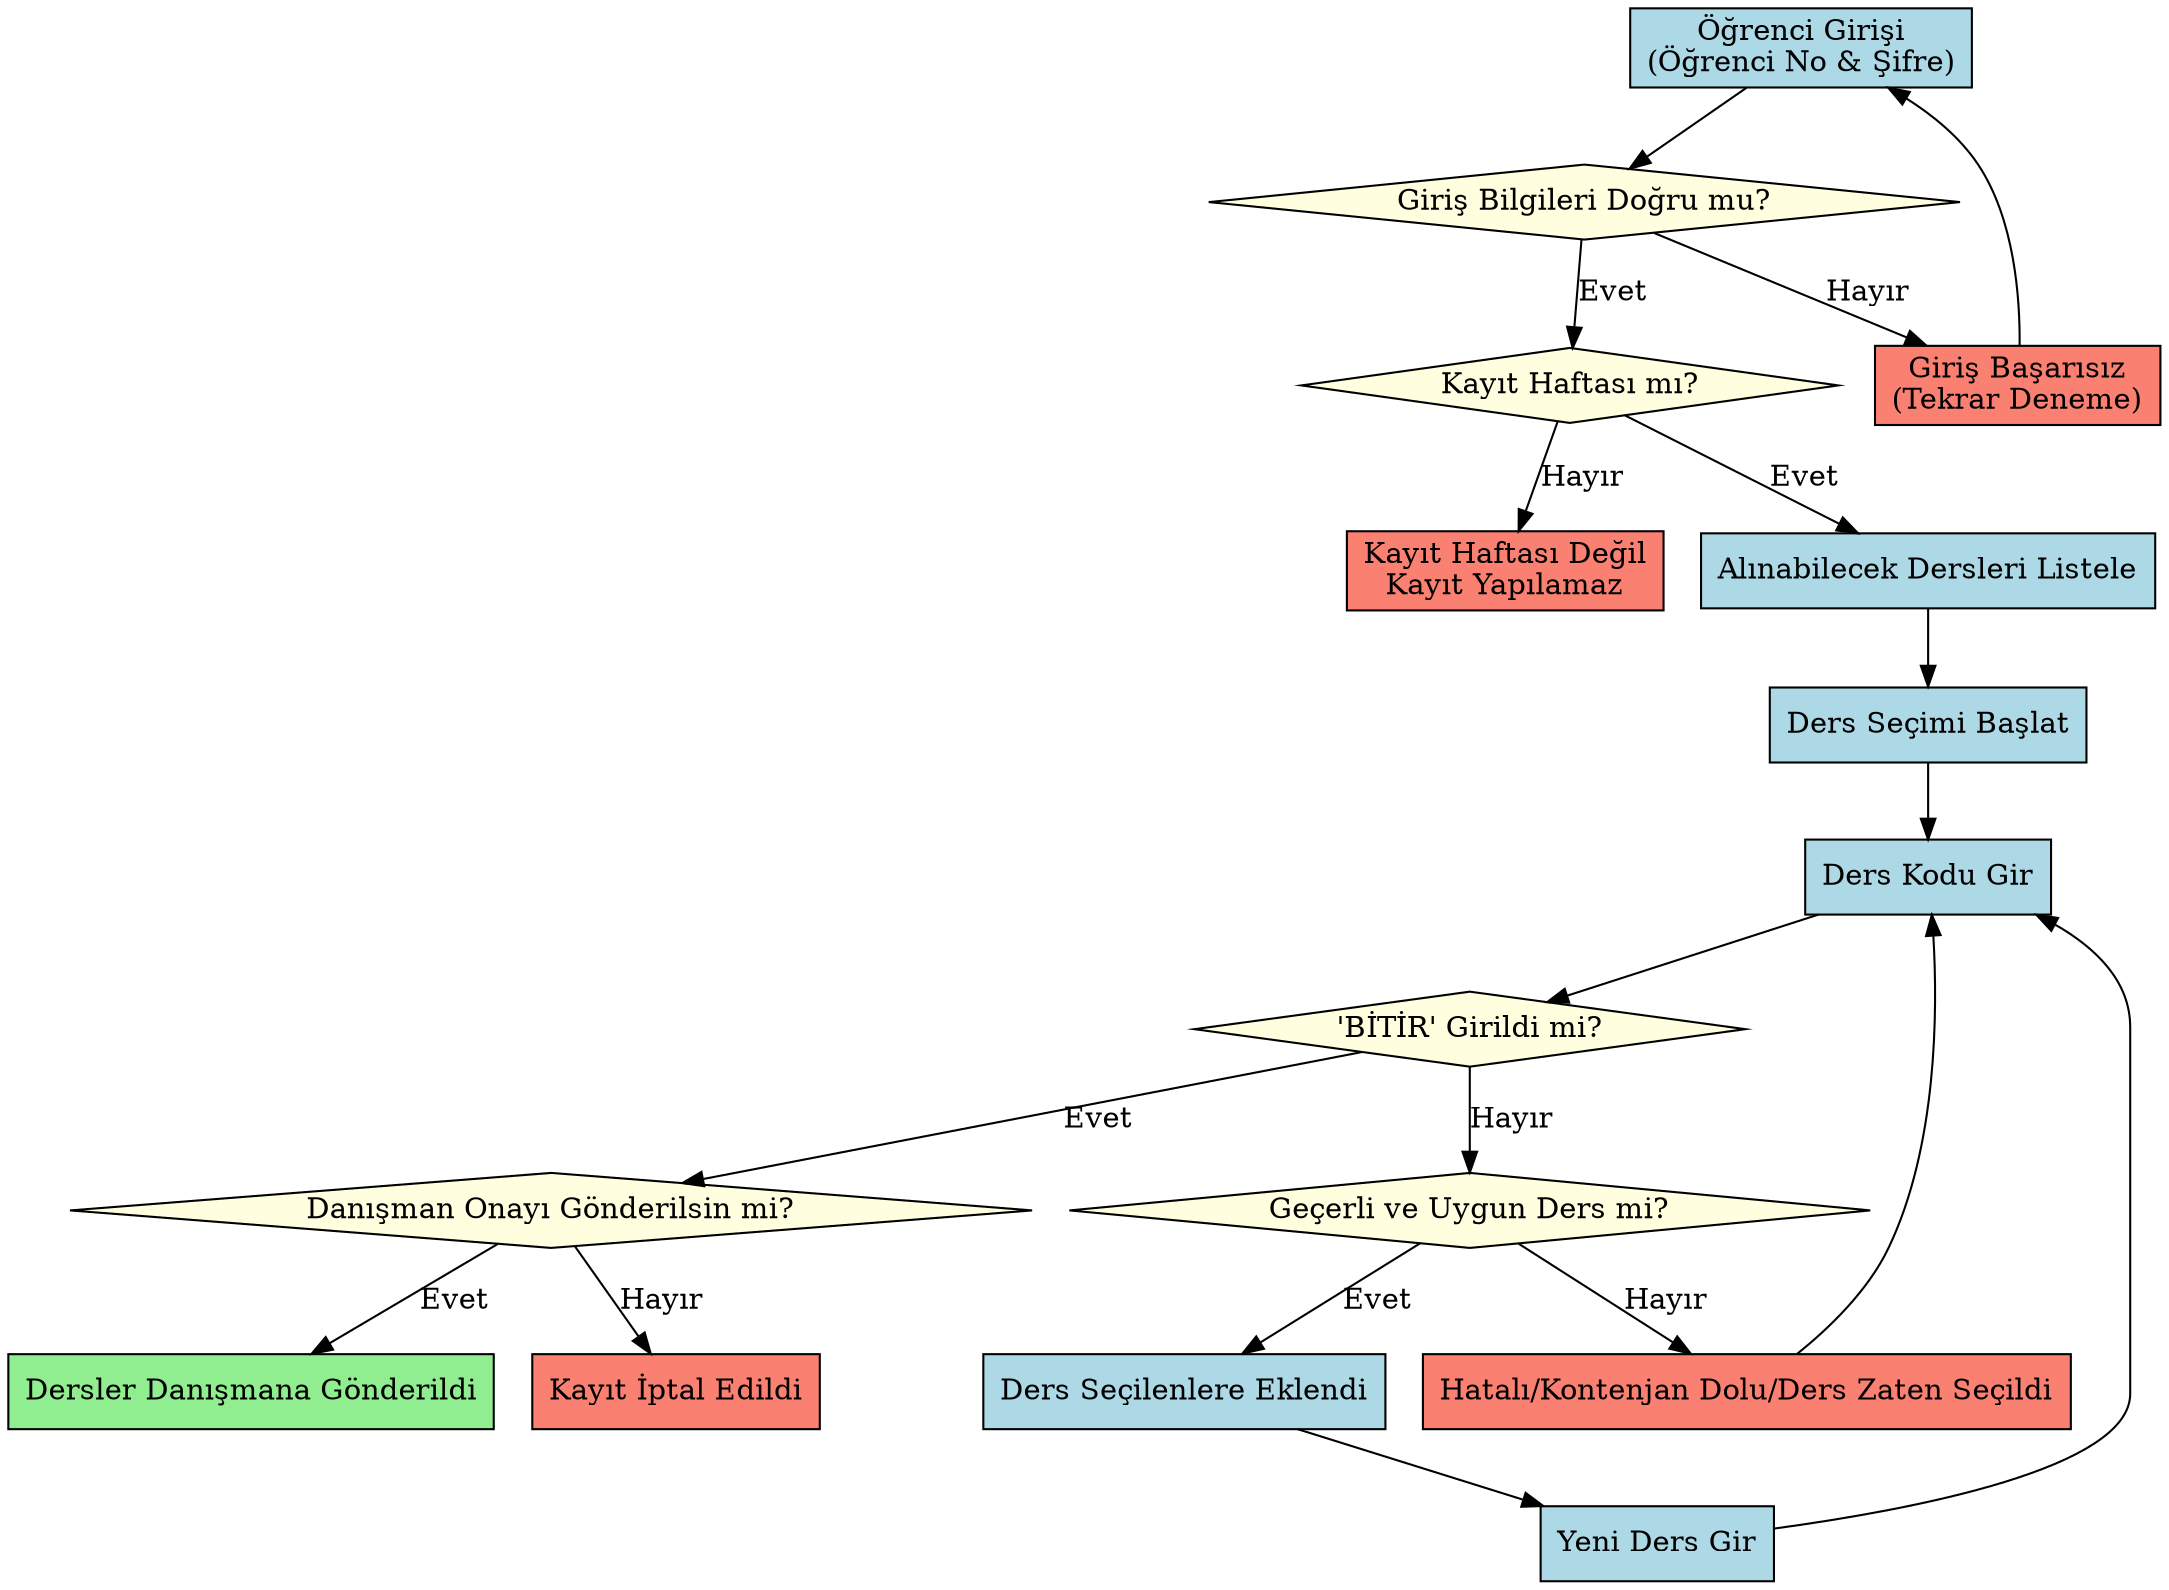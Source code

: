 digraph DersKaydi {
    rankdir=TB;
    node [shape=box, style=filled, fillcolor=lightblue];

    Giris [label="Öğrenci Girişi\n(Öğrenci No & Şifre)"];
    GirisKontrol [label="Giriş Bilgileri Doğru mu?", shape=diamond, fillcolor=lightyellow];
    HataGiris [label="Giriş Başarısız\n(Tekrar Deneme)", fillcolor=salmon];

    KayitKontrol [label="Kayıt Haftası mı?", shape=diamond, fillcolor=lightyellow];
    KayitDegil [label="Kayıt Haftası Değil\nKayıt Yapılamaz", fillcolor=salmon];

    DersListele [label="Alınabilecek Dersleri Listele"];
    DersSecimi [label="Ders Seçimi Başlat"];
    DersGirdisi [label="Ders Kodu Gir"];
    DersKontrol [label="Geçerli ve Uygun Ders mi?", shape=diamond, fillcolor=lightyellow];
    DersEkle [label="Ders Seçilenlere Eklendi"];
    DersSecimiBitir [label="'BİTİR' Girildi mi?", shape=diamond, fillcolor=lightyellow];
    DersSecTekrar [label="Yeni Ders Gir", fillcolor=lightblue];
    HataliDers [label="Hatalı/Kontenjan Dolu/Ders Zaten Seçildi", fillcolor=salmon];

    DanismanOnay [label="Danışman Onayı Gönderilsin mi?", shape=diamond, fillcolor=lightyellow];
    Onaylandi [label="Dersler Danışmana Gönderildi", fillcolor=lightgreen];
    Iptal [label="Kayıt İptal Edildi", fillcolor=salmon];

    // Bağlantılar
    Giris -> GirisKontrol;
    GirisKontrol -> HataGiris [label="Hayır"];
    HataGiris -> Giris;

    GirisKontrol -> KayitKontrol [label="Evet"];
    KayitKontrol -> KayitDegil [label="Hayır"];
    KayitKontrol -> DersListele [label="Evet"];

    DersListele -> DersSecimi;
    DersSecimi -> DersGirdisi;
    DersGirdisi -> DersSecimiBitir;

    DersSecimiBitir -> DanismanOnay [label="Evet"];
    DersSecimiBitir -> DersKontrol [label="Hayır"];

    DersKontrol -> HataliDers [label="Hayır"];
    HataliDers -> DersGirdisi;

    DersKontrol -> DersEkle [label="Evet"];
    DersEkle -> DersSecTekrar;
    DersSecTekrar -> DersGirdisi;

    DanismanOnay -> Onaylandi [label="Evet"];
    DanismanOnay -> Iptal [label="Hayır"];
}

